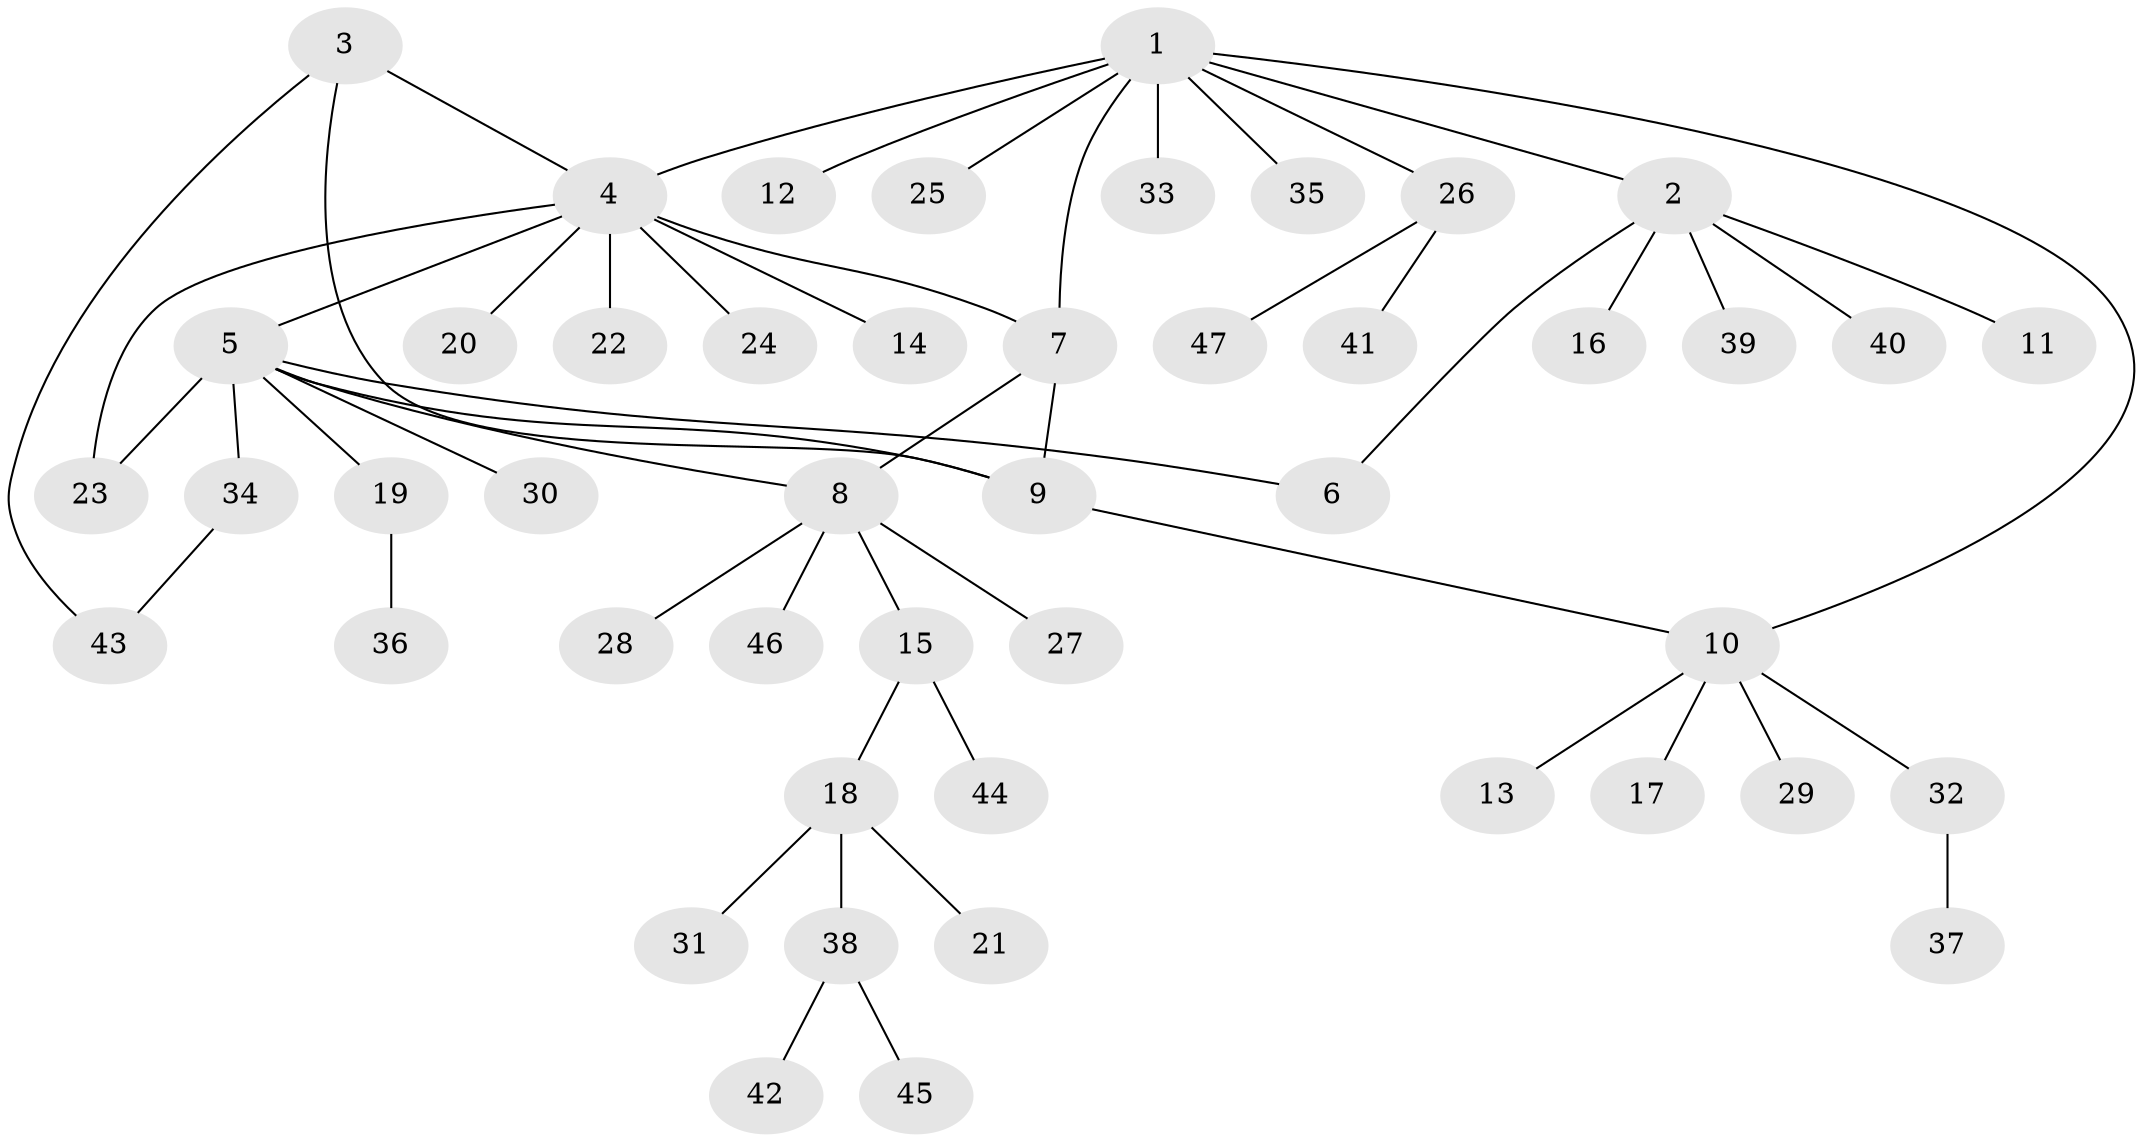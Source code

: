 // Generated by graph-tools (version 1.1) at 2025/50/03/09/25 03:50:32]
// undirected, 47 vertices, 54 edges
graph export_dot {
graph [start="1"]
  node [color=gray90,style=filled];
  1;
  2;
  3;
  4;
  5;
  6;
  7;
  8;
  9;
  10;
  11;
  12;
  13;
  14;
  15;
  16;
  17;
  18;
  19;
  20;
  21;
  22;
  23;
  24;
  25;
  26;
  27;
  28;
  29;
  30;
  31;
  32;
  33;
  34;
  35;
  36;
  37;
  38;
  39;
  40;
  41;
  42;
  43;
  44;
  45;
  46;
  47;
  1 -- 2;
  1 -- 4;
  1 -- 7;
  1 -- 10;
  1 -- 12;
  1 -- 25;
  1 -- 26;
  1 -- 33;
  1 -- 35;
  2 -- 6;
  2 -- 11;
  2 -- 16;
  2 -- 39;
  2 -- 40;
  3 -- 4;
  3 -- 9;
  3 -- 43;
  4 -- 5;
  4 -- 7;
  4 -- 14;
  4 -- 20;
  4 -- 22;
  4 -- 23;
  4 -- 24;
  5 -- 6;
  5 -- 8;
  5 -- 9;
  5 -- 19;
  5 -- 23;
  5 -- 30;
  5 -- 34;
  7 -- 8;
  7 -- 9;
  8 -- 15;
  8 -- 27;
  8 -- 28;
  8 -- 46;
  9 -- 10;
  10 -- 13;
  10 -- 17;
  10 -- 29;
  10 -- 32;
  15 -- 18;
  15 -- 44;
  18 -- 21;
  18 -- 31;
  18 -- 38;
  19 -- 36;
  26 -- 41;
  26 -- 47;
  32 -- 37;
  34 -- 43;
  38 -- 42;
  38 -- 45;
}
